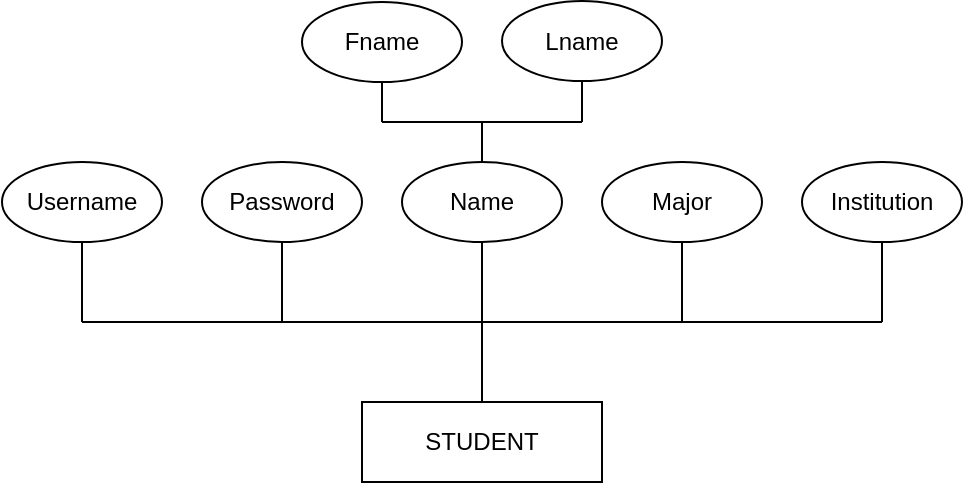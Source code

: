 <mxfile version="12.1.8" type="github" pages="1"><diagram id="HCKqFTQdLlDEU2xKn898" name="Page-1"><mxGraphModel dx="1005" dy="1613" grid="1" gridSize="10" guides="1" tooltips="1" connect="1" arrows="1" fold="1" page="1" pageScale="1" pageWidth="850" pageHeight="1100" math="0" shadow="0"><root><mxCell id="0"/><mxCell id="1" parent="0"/><mxCell id="rcDIaUmS4wjGJUhQdeiK-2" value="" style="rounded=0;whiteSpace=wrap;html=1;" vertex="1" parent="1"><mxGeometry x="210" y="200" width="120" height="40" as="geometry"/></mxCell><mxCell id="rcDIaUmS4wjGJUhQdeiK-3" value="STUDENT" style="text;html=1;strokeColor=none;fillColor=none;align=center;verticalAlign=middle;whiteSpace=wrap;rounded=0;" vertex="1" parent="1"><mxGeometry x="220" y="210" width="100" height="20" as="geometry"/></mxCell><mxCell id="rcDIaUmS4wjGJUhQdeiK-4" value="" style="endArrow=none;html=1;" edge="1" parent="1"><mxGeometry width="50" height="50" relative="1" as="geometry"><mxPoint x="270" y="200" as="sourcePoint"/><mxPoint x="270" y="160" as="targetPoint"/></mxGeometry></mxCell><mxCell id="rcDIaUmS4wjGJUhQdeiK-5" value="" style="endArrow=none;html=1;" edge="1" parent="1"><mxGeometry width="50" height="50" relative="1" as="geometry"><mxPoint x="70" y="160" as="sourcePoint"/><mxPoint x="470" y="160" as="targetPoint"/></mxGeometry></mxCell><mxCell id="rcDIaUmS4wjGJUhQdeiK-6" value="" style="endArrow=none;html=1;" edge="1" parent="1"><mxGeometry width="50" height="50" relative="1" as="geometry"><mxPoint x="70" y="120" as="sourcePoint"/><mxPoint x="70" y="160" as="targetPoint"/></mxGeometry></mxCell><mxCell id="rcDIaUmS4wjGJUhQdeiK-7" value="" style="ellipse;whiteSpace=wrap;html=1;" vertex="1" parent="1"><mxGeometry x="30" y="80" width="80" height="40" as="geometry"/></mxCell><mxCell id="rcDIaUmS4wjGJUhQdeiK-8" value="Username" style="text;html=1;strokeColor=none;fillColor=none;align=center;verticalAlign=middle;whiteSpace=wrap;rounded=0;" vertex="1" parent="1"><mxGeometry x="40" y="90" width="60" height="20" as="geometry"/></mxCell><mxCell id="rcDIaUmS4wjGJUhQdeiK-9" value="" style="endArrow=none;html=1;" edge="1" parent="1"><mxGeometry width="50" height="50" relative="1" as="geometry"><mxPoint x="170" y="120" as="sourcePoint"/><mxPoint x="170" y="160" as="targetPoint"/></mxGeometry></mxCell><mxCell id="rcDIaUmS4wjGJUhQdeiK-10" value="" style="ellipse;whiteSpace=wrap;html=1;" vertex="1" parent="1"><mxGeometry x="130" y="80" width="80" height="40" as="geometry"/></mxCell><mxCell id="rcDIaUmS4wjGJUhQdeiK-11" value="Password" style="text;html=1;strokeColor=none;fillColor=none;align=center;verticalAlign=middle;whiteSpace=wrap;rounded=0;" vertex="1" parent="1"><mxGeometry x="140" y="90" width="60" height="20" as="geometry"/></mxCell><mxCell id="rcDIaUmS4wjGJUhQdeiK-12" value="" style="endArrow=none;html=1;" edge="1" parent="1"><mxGeometry width="50" height="50" relative="1" as="geometry"><mxPoint x="270" y="120" as="sourcePoint"/><mxPoint x="270" y="160" as="targetPoint"/></mxGeometry></mxCell><mxCell id="rcDIaUmS4wjGJUhQdeiK-13" value="" style="ellipse;whiteSpace=wrap;html=1;" vertex="1" parent="1"><mxGeometry x="230" y="80" width="80" height="40" as="geometry"/></mxCell><mxCell id="rcDIaUmS4wjGJUhQdeiK-18" value="" style="endArrow=none;html=1;entryX=0.5;entryY=0;entryDx=0;entryDy=0;" edge="1" parent="1" target="rcDIaUmS4wjGJUhQdeiK-13"><mxGeometry width="50" height="50" relative="1" as="geometry"><mxPoint x="270" y="60" as="sourcePoint"/><mxPoint x="100" y="260" as="targetPoint"/></mxGeometry></mxCell><mxCell id="rcDIaUmS4wjGJUhQdeiK-19" value="" style="endArrow=none;html=1;" edge="1" parent="1"><mxGeometry width="50" height="50" relative="1" as="geometry"><mxPoint x="320" y="60" as="sourcePoint"/><mxPoint x="220" y="60" as="targetPoint"/></mxGeometry></mxCell><mxCell id="rcDIaUmS4wjGJUhQdeiK-20" value="" style="endArrow=none;html=1;" edge="1" parent="1"><mxGeometry width="50" height="50" relative="1" as="geometry"><mxPoint x="220" y="40" as="sourcePoint"/><mxPoint x="220" y="60" as="targetPoint"/></mxGeometry></mxCell><mxCell id="rcDIaUmS4wjGJUhQdeiK-21" value="" style="endArrow=none;html=1;" edge="1" parent="1"><mxGeometry width="50" height="50" relative="1" as="geometry"><mxPoint x="320" y="40" as="sourcePoint"/><mxPoint x="320" y="60" as="targetPoint"/></mxGeometry></mxCell><mxCell id="rcDIaUmS4wjGJUhQdeiK-22" value="" style="ellipse;whiteSpace=wrap;html=1;" vertex="1" parent="1"><mxGeometry x="180" width="80" height="40" as="geometry"/></mxCell><mxCell id="rcDIaUmS4wjGJUhQdeiK-23" value="" style="ellipse;whiteSpace=wrap;html=1;" vertex="1" parent="1"><mxGeometry x="280" y="-0.5" width="80" height="40" as="geometry"/></mxCell><mxCell id="rcDIaUmS4wjGJUhQdeiK-24" value="Name" style="text;html=1;strokeColor=none;fillColor=none;align=center;verticalAlign=middle;whiteSpace=wrap;rounded=0;" vertex="1" parent="1"><mxGeometry x="240" y="90" width="60" height="20" as="geometry"/></mxCell><mxCell id="rcDIaUmS4wjGJUhQdeiK-14" value="Lname" style="text;html=1;strokeColor=none;fillColor=none;align=center;verticalAlign=middle;whiteSpace=wrap;rounded=0;" vertex="1" parent="1"><mxGeometry x="290" y="9.5" width="60" height="20" as="geometry"/></mxCell><mxCell id="rcDIaUmS4wjGJUhQdeiK-25" value="Fname" style="text;html=1;strokeColor=none;fillColor=none;align=center;verticalAlign=middle;whiteSpace=wrap;rounded=0;" vertex="1" parent="1"><mxGeometry x="190" y="10" width="60" height="20" as="geometry"/></mxCell><mxCell id="rcDIaUmS4wjGJUhQdeiK-28" value="" style="endArrow=none;html=1;" edge="1" parent="1"><mxGeometry width="50" height="50" relative="1" as="geometry"><mxPoint x="370" y="120" as="sourcePoint"/><mxPoint x="370" y="160" as="targetPoint"/></mxGeometry></mxCell><mxCell id="rcDIaUmS4wjGJUhQdeiK-29" value="" style="ellipse;whiteSpace=wrap;html=1;" vertex="1" parent="1"><mxGeometry x="330" y="80" width="80" height="40" as="geometry"/></mxCell><mxCell id="rcDIaUmS4wjGJUhQdeiK-30" value="Major" style="text;html=1;strokeColor=none;fillColor=none;align=center;verticalAlign=middle;whiteSpace=wrap;rounded=0;" vertex="1" parent="1"><mxGeometry x="340" y="90" width="60" height="20" as="geometry"/></mxCell><mxCell id="rcDIaUmS4wjGJUhQdeiK-31" value="" style="endArrow=none;html=1;" edge="1" parent="1"><mxGeometry width="50" height="50" relative="1" as="geometry"><mxPoint x="470" y="120" as="sourcePoint"/><mxPoint x="470" y="160" as="targetPoint"/></mxGeometry></mxCell><mxCell id="rcDIaUmS4wjGJUhQdeiK-32" value="" style="ellipse;whiteSpace=wrap;html=1;" vertex="1" parent="1"><mxGeometry x="430" y="80" width="80" height="40" as="geometry"/></mxCell><mxCell id="rcDIaUmS4wjGJUhQdeiK-33" value="Institution" style="text;html=1;strokeColor=none;fillColor=none;align=center;verticalAlign=middle;whiteSpace=wrap;rounded=0;" vertex="1" parent="1"><mxGeometry x="440" y="90" width="60" height="20" as="geometry"/></mxCell></root></mxGraphModel></diagram></mxfile>